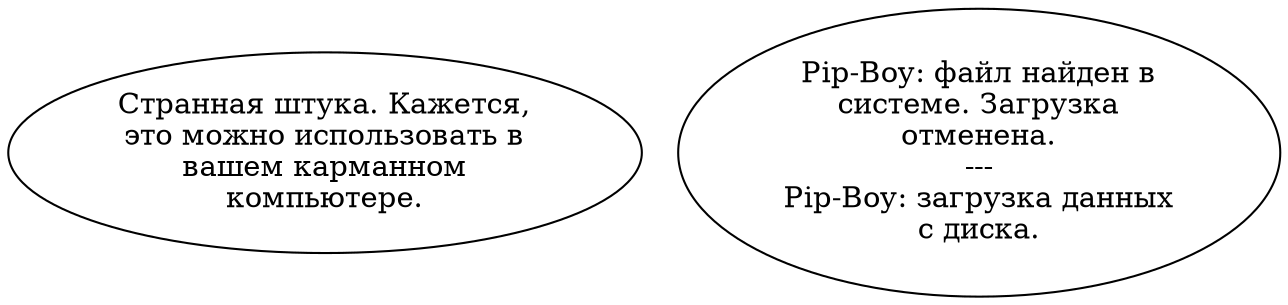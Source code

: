 digraph secdisk {
  "start" [style=filled       fillcolor="#FFFFFF"       color="#000000"]
  "start" [label="Странная штука. Кажется,\nэто можно использовать в\nвашем карманном\nкомпьютере."]
  "use_p_proc" [style=filled       fillcolor="#FFFFFF"       color="#000000"]
  "use_p_proc" [label="Pip-Boy: файл найден в\nсистеме. Загрузка\nотменена.\n---\nPip-Boy: загрузка данных\nс диска."]
}